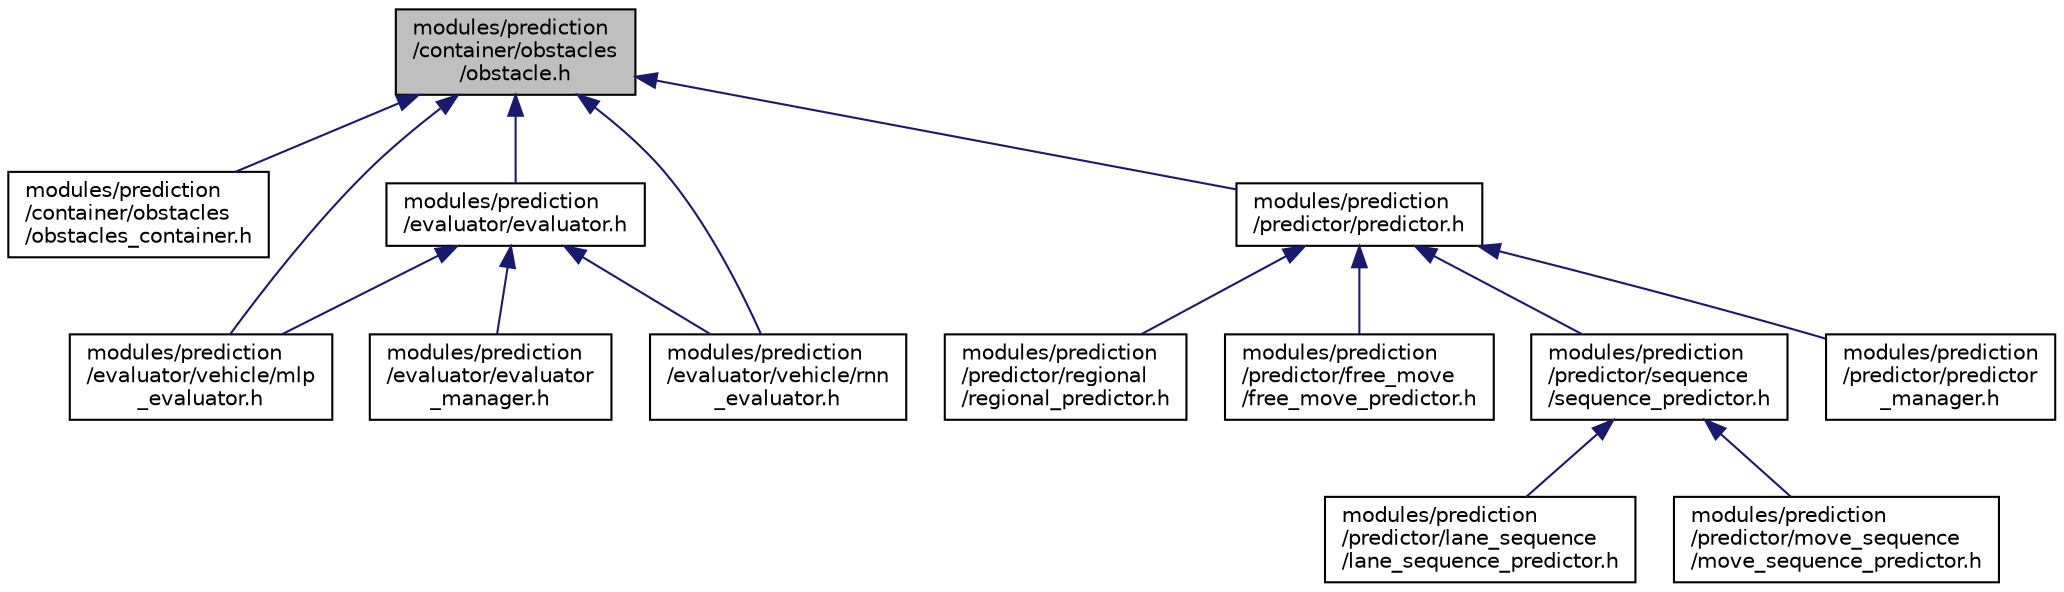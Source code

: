digraph "modules/prediction/container/obstacles/obstacle.h"
{
  edge [fontname="Helvetica",fontsize="10",labelfontname="Helvetica",labelfontsize="10"];
  node [fontname="Helvetica",fontsize="10",shape=record];
  Node1 [label="modules/prediction\l/container/obstacles\l/obstacle.h",height=0.2,width=0.4,color="black", fillcolor="grey75", style="filled" fontcolor="black"];
  Node1 -> Node2 [dir="back",color="midnightblue",fontsize="10",style="solid",fontname="Helvetica"];
  Node2 [label="modules/prediction\l/container/obstacles\l/obstacles_container.h",height=0.2,width=0.4,color="black", fillcolor="white", style="filled",URL="$obstacles__container_8h.html",tooltip="Obstacles container. "];
  Node1 -> Node3 [dir="back",color="midnightblue",fontsize="10",style="solid",fontname="Helvetica"];
  Node3 [label="modules/prediction\l/evaluator/evaluator.h",height=0.2,width=0.4,color="black", fillcolor="white", style="filled",URL="$evaluator_8h.html",tooltip="Define the data container base class. "];
  Node3 -> Node4 [dir="back",color="midnightblue",fontsize="10",style="solid",fontname="Helvetica"];
  Node4 [label="modules/prediction\l/evaluator/evaluator\l_manager.h",height=0.2,width=0.4,color="black", fillcolor="white", style="filled",URL="$evaluator__manager_8h.html",tooltip="Use evaluator manager to manage all evaluators. "];
  Node3 -> Node5 [dir="back",color="midnightblue",fontsize="10",style="solid",fontname="Helvetica"];
  Node5 [label="modules/prediction\l/evaluator/vehicle/mlp\l_evaluator.h",height=0.2,width=0.4,color="black", fillcolor="white", style="filled",URL="$mlp__evaluator_8h.html"];
  Node3 -> Node6 [dir="back",color="midnightblue",fontsize="10",style="solid",fontname="Helvetica"];
  Node6 [label="modules/prediction\l/evaluator/vehicle/rnn\l_evaluator.h",height=0.2,width=0.4,color="black", fillcolor="white", style="filled",URL="$rnn__evaluator_8h.html"];
  Node1 -> Node5 [dir="back",color="midnightblue",fontsize="10",style="solid",fontname="Helvetica"];
  Node1 -> Node6 [dir="back",color="midnightblue",fontsize="10",style="solid",fontname="Helvetica"];
  Node1 -> Node7 [dir="back",color="midnightblue",fontsize="10",style="solid",fontname="Helvetica"];
  Node7 [label="modules/prediction\l/predictor/predictor.h",height=0.2,width=0.4,color="black", fillcolor="white", style="filled",URL="$predictor_8h.html",tooltip="Define the predictor base class. "];
  Node7 -> Node8 [dir="back",color="midnightblue",fontsize="10",style="solid",fontname="Helvetica"];
  Node8 [label="modules/prediction\l/predictor/free_move\l/free_move_predictor.h",height=0.2,width=0.4,color="black", fillcolor="white", style="filled",URL="$free__move__predictor_8h.html",tooltip="Define lane sequence predictor. "];
  Node7 -> Node9 [dir="back",color="midnightblue",fontsize="10",style="solid",fontname="Helvetica"];
  Node9 [label="modules/prediction\l/predictor/sequence\l/sequence_predictor.h",height=0.2,width=0.4,color="black", fillcolor="white", style="filled",URL="$sequence__predictor_8h.html",tooltip="Define the sequence predictor base class. "];
  Node9 -> Node10 [dir="back",color="midnightblue",fontsize="10",style="solid",fontname="Helvetica"];
  Node10 [label="modules/prediction\l/predictor/lane_sequence\l/lane_sequence_predictor.h",height=0.2,width=0.4,color="black", fillcolor="white", style="filled",URL="$lane__sequence__predictor_8h.html",tooltip="Define lane sequence predictor. "];
  Node9 -> Node11 [dir="back",color="midnightblue",fontsize="10",style="solid",fontname="Helvetica"];
  Node11 [label="modules/prediction\l/predictor/move_sequence\l/move_sequence_predictor.h",height=0.2,width=0.4,color="black", fillcolor="white", style="filled",URL="$move__sequence__predictor_8h.html",tooltip="Define move sequence predictor. "];
  Node7 -> Node12 [dir="back",color="midnightblue",fontsize="10",style="solid",fontname="Helvetica"];
  Node12 [label="modules/prediction\l/predictor/predictor\l_manager.h",height=0.2,width=0.4,color="black", fillcolor="white", style="filled",URL="$predictor__manager_8h.html",tooltip="Use predictor manager to manage all predictors. "];
  Node7 -> Node13 [dir="back",color="midnightblue",fontsize="10",style="solid",fontname="Helvetica"];
  Node13 [label="modules/prediction\l/predictor/regional\l/regional_predictor.h",height=0.2,width=0.4,color="black", fillcolor="white", style="filled",URL="$regional__predictor_8h.html",tooltip="Define pedestrian predictor. "];
}
